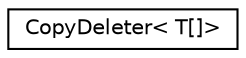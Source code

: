 digraph "Graphical Class Hierarchy"
{
  edge [fontname="Helvetica",fontsize="10",labelfontname="Helvetica",labelfontsize="10"];
  node [fontname="Helvetica",fontsize="10",shape=record];
  rankdir="LR";
  Node0 [label="CopyDeleter\< T[]\>",height=0.2,width=0.4,color="black", fillcolor="white", style="filled",URL="$class_copy_deleter_3_01_t[]_4.html"];
}
